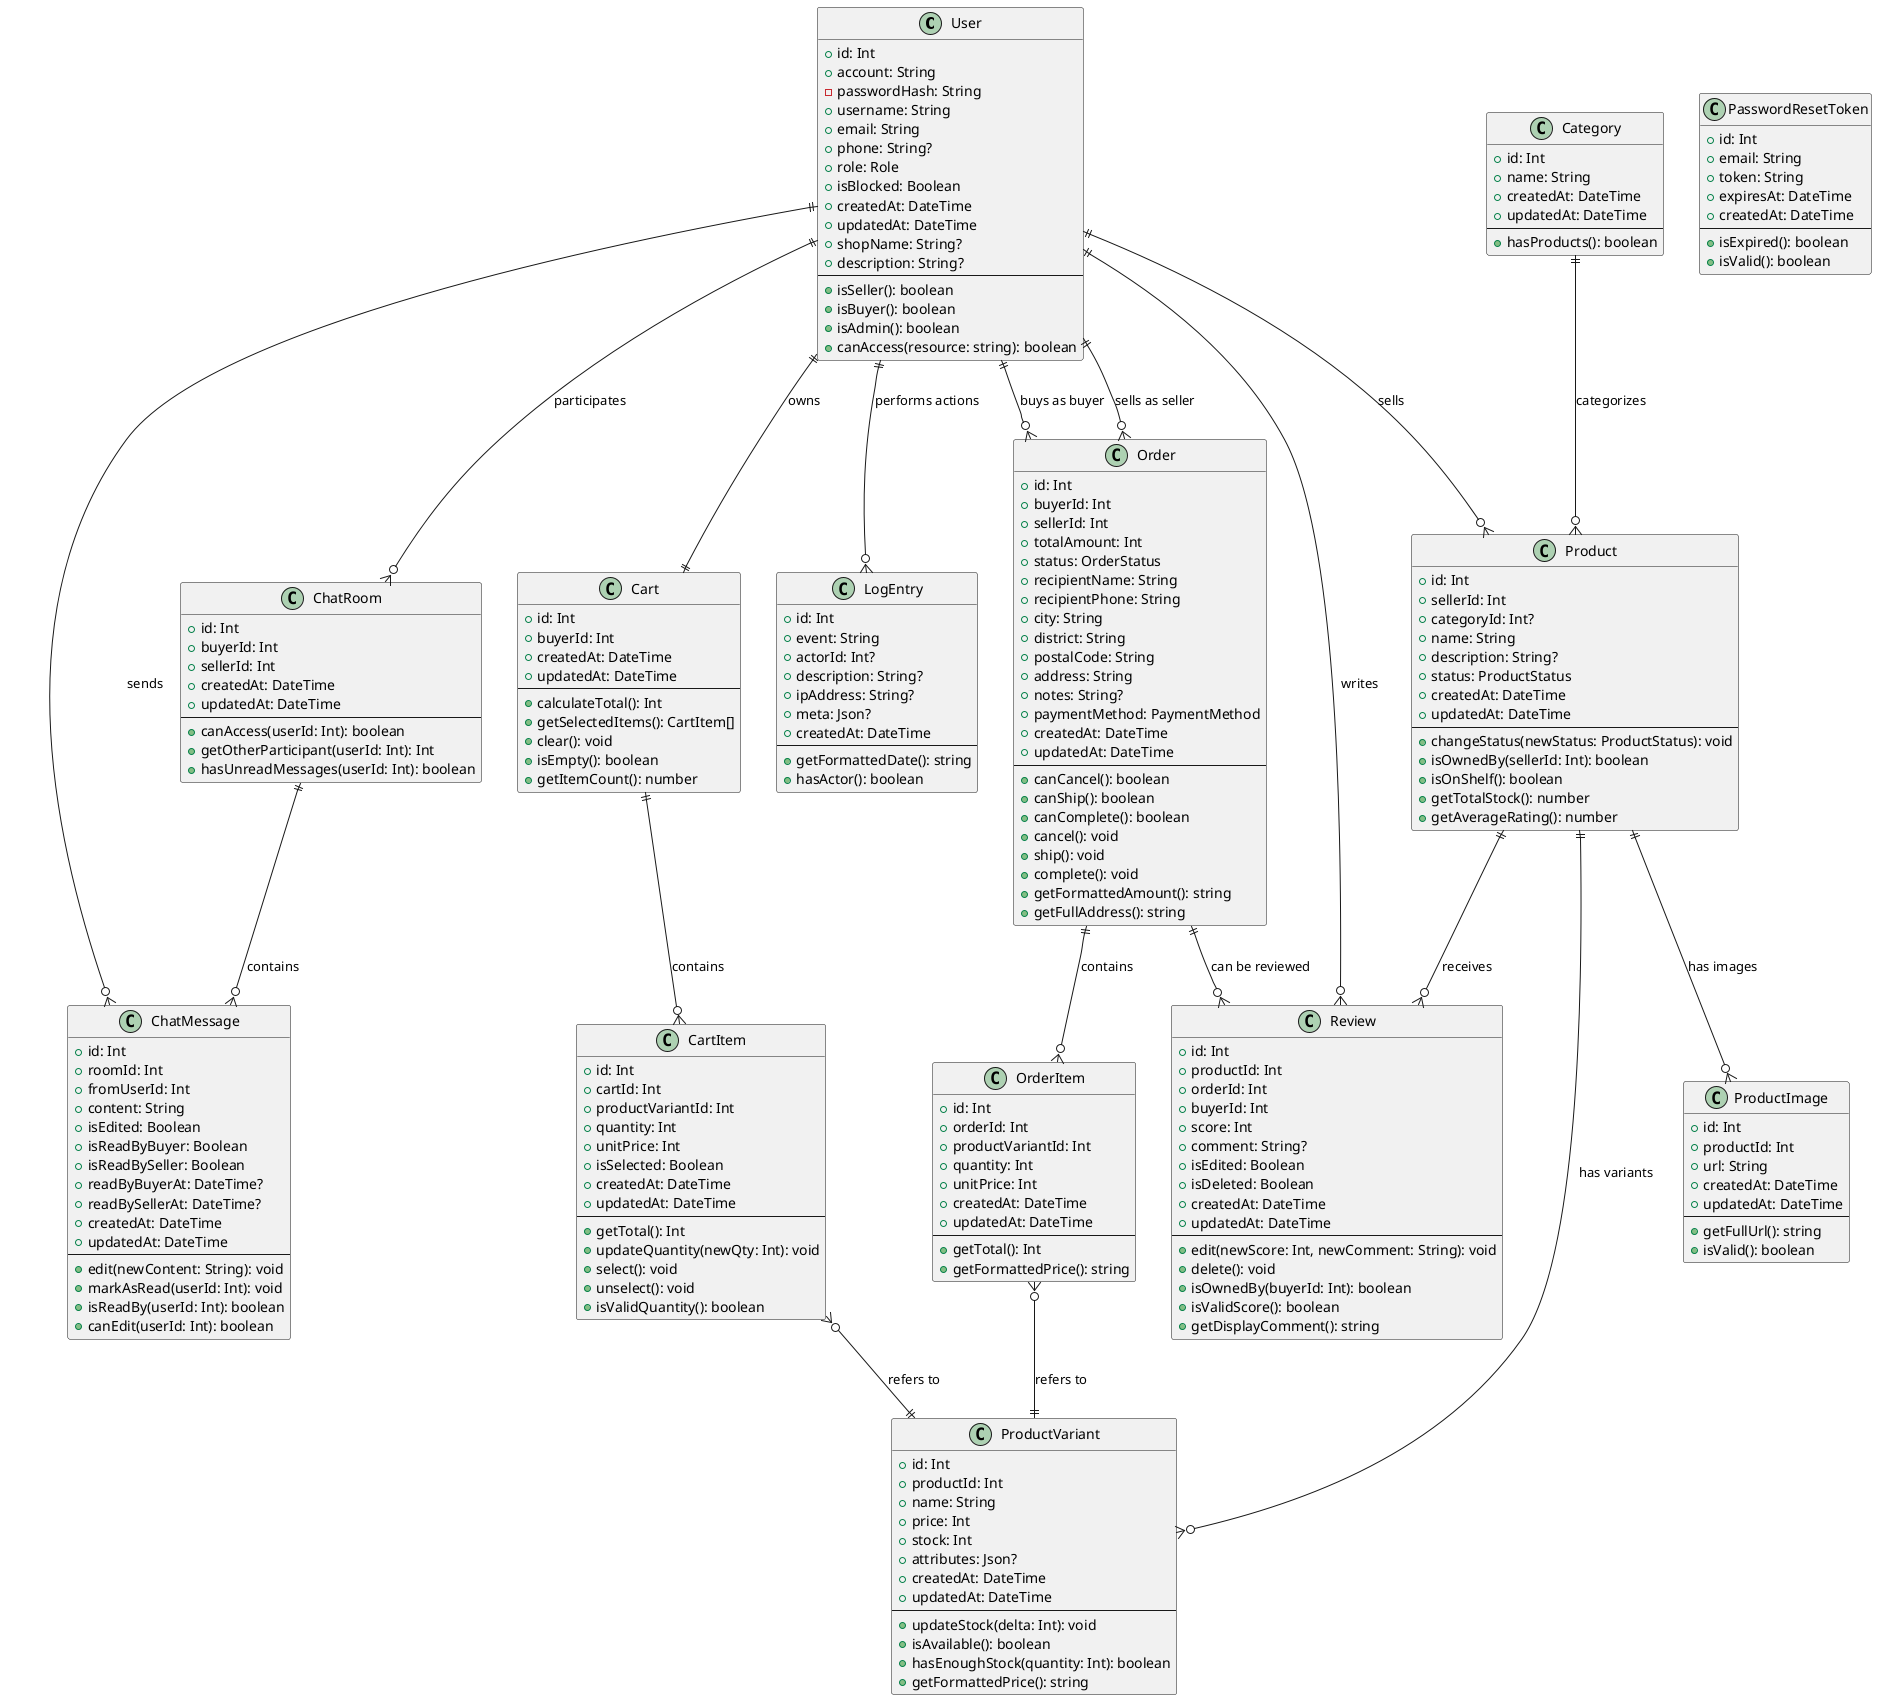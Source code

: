 @startuml Zipperoo購衣平台系統抽象類別圖

'======== Core Models ============
class User {
    +id: Int
    +account: String
    -passwordHash: String
    +username: String
    +email: String
    +phone: String?
    +role: Role
    +isBlocked: Boolean
    +createdAt: DateTime
    +updatedAt: DateTime
    +shopName: String?
    +description: String?
    --
    +isSeller(): boolean
    +isBuyer(): boolean
    +isAdmin(): boolean
    +canAccess(resource: string): boolean
}

class Category {
    +id: Int
    +name: String
    +createdAt: DateTime
    +updatedAt: DateTime
    --
    +hasProducts(): boolean
}

class Product {
    +id: Int
    +sellerId: Int
    +categoryId: Int?
    +name: String
    +description: String?
    +status: ProductStatus
    +createdAt: DateTime
    +updatedAt: DateTime
    --
    +changeStatus(newStatus: ProductStatus): void
    +isOwnedBy(sellerId: Int): boolean
    +isOnShelf(): boolean
    +getTotalStock(): number
    +getAverageRating(): number
}

class ProductVariant {
    +id: Int
    +productId: Int
    +name: String
    +price: Int
    +stock: Int
    +attributes: Json?
    +createdAt: DateTime
    +updatedAt: DateTime
    --
    +updateStock(delta: Int): void
    +isAvailable(): boolean
    +hasEnoughStock(quantity: Int): boolean
    +getFormattedPrice(): string
}

class ProductImage {
    +id: Int
    +productId: Int
    +url: String
    +createdAt: DateTime
    +updatedAt: DateTime
    --
    +getFullUrl(): string
    +isValid(): boolean
}

class Cart {
    +id: Int
    +buyerId: Int
    +createdAt: DateTime
    +updatedAt: DateTime
    --
    +calculateTotal(): Int
    +getSelectedItems(): CartItem[]
    +clear(): void
    +isEmpty(): boolean
    +getItemCount(): number
}

class CartItem {
    +id: Int
    +cartId: Int
    +productVariantId: Int
    +quantity: Int
    +unitPrice: Int
    +isSelected: Boolean
    +createdAt: DateTime
    +updatedAt: DateTime
    --
    +getTotal(): Int
    +updateQuantity(newQty: Int): void
    +select(): void
    +unselect(): void
    +isValidQuantity(): boolean
}

class Order {
    +id: Int
    +buyerId: Int
    +sellerId: Int
    +totalAmount: Int
    +status: OrderStatus
    +recipientName: String
    +recipientPhone: String
    +city: String
    +district: String
    +postalCode: String
    +address: String
    +notes: String?
    +paymentMethod: PaymentMethod
    +createdAt: DateTime
    +updatedAt: DateTime
    --
    +canCancel(): boolean
    +canShip(): boolean
    +canComplete(): boolean
    +cancel(): void
    +ship(): void
    +complete(): void
    +getFormattedAmount(): string
    +getFullAddress(): string
}

class OrderItem {
    +id: Int
    +orderId: Int
    +productVariantId: Int
    +quantity: Int
    +unitPrice: Int
    +createdAt: DateTime
    +updatedAt: DateTime
    --
    +getTotal(): Int
    +getFormattedPrice(): string
}

class Review {
    +id: Int
    +productId: Int
    +orderId: Int
    +buyerId: Int
    +score: Int
    +comment: String?
    +isEdited: Boolean
    +isDeleted: Boolean
    +createdAt: DateTime
    +updatedAt: DateTime
    --
    +edit(newScore: Int, newComment: String): void
    +delete(): void
    +isOwnedBy(buyerId: Int): boolean
    +isValidScore(): boolean
    +getDisplayComment(): string
}

class ChatRoom {
    +id: Int
    +buyerId: Int
    +sellerId: Int
    +createdAt: DateTime
    +updatedAt: DateTime
    --
    +canAccess(userId: Int): boolean
    +getOtherParticipant(userId: Int): Int
    +hasUnreadMessages(userId: Int): boolean
}

class ChatMessage {
    +id: Int
    +roomId: Int
    +fromUserId: Int
    +content: String
    +isEdited: Boolean
    +isReadByBuyer: Boolean
    +isReadBySeller: Boolean
    +readByBuyerAt: DateTime?
    +readBySellerAt: DateTime?
    +createdAt: DateTime
    +updatedAt: DateTime
    --
    +edit(newContent: String): void
    +markAsRead(userId: Int): void
    +isReadBy(userId: Int): boolean
    +canEdit(userId: Int): boolean
}

class LogEntry {
    +id: Int
    +event: String
    +actorId: Int?
    +description: String?
    +ipAddress: String?
    +meta: Json?
    +createdAt: DateTime
    --
    +getFormattedDate(): string
    +hasActor(): boolean
}

class PasswordResetToken {
    +id: Int
    +email: String
    +token: String
    +expiresAt: DateTime
    +createdAt: DateTime
    --
    +isExpired(): boolean
    +isValid(): boolean
}



'======== Data Model Relationships ============
User ||--o{ Product : "sells"
User ||--o{ Order : "buys as buyer"
User ||--o{ Order : "sells as seller"
User ||--o{ Review : "writes"
User ||--o{ ChatMessage : "sends"
User ||--o{ ChatRoom : "participates"
User ||--|| Cart : "owns"
User ||--o{ LogEntry : "performs actions"

Category ||--o{ Product : "categorizes"
Product ||--o{ ProductVariant : "has variants"
Product ||--o{ ProductImage : "has images"
Product ||--o{ Review : "receives"

Cart ||--o{ CartItem : "contains"
CartItem }o--|| ProductVariant : "refers to"

Order ||--o{ OrderItem : "contains"
Order ||--o{ Review : "can be reviewed"
OrderItem }o--|| ProductVariant : "refers to"

ChatRoom ||--o{ ChatMessage : "contains"



@enduml